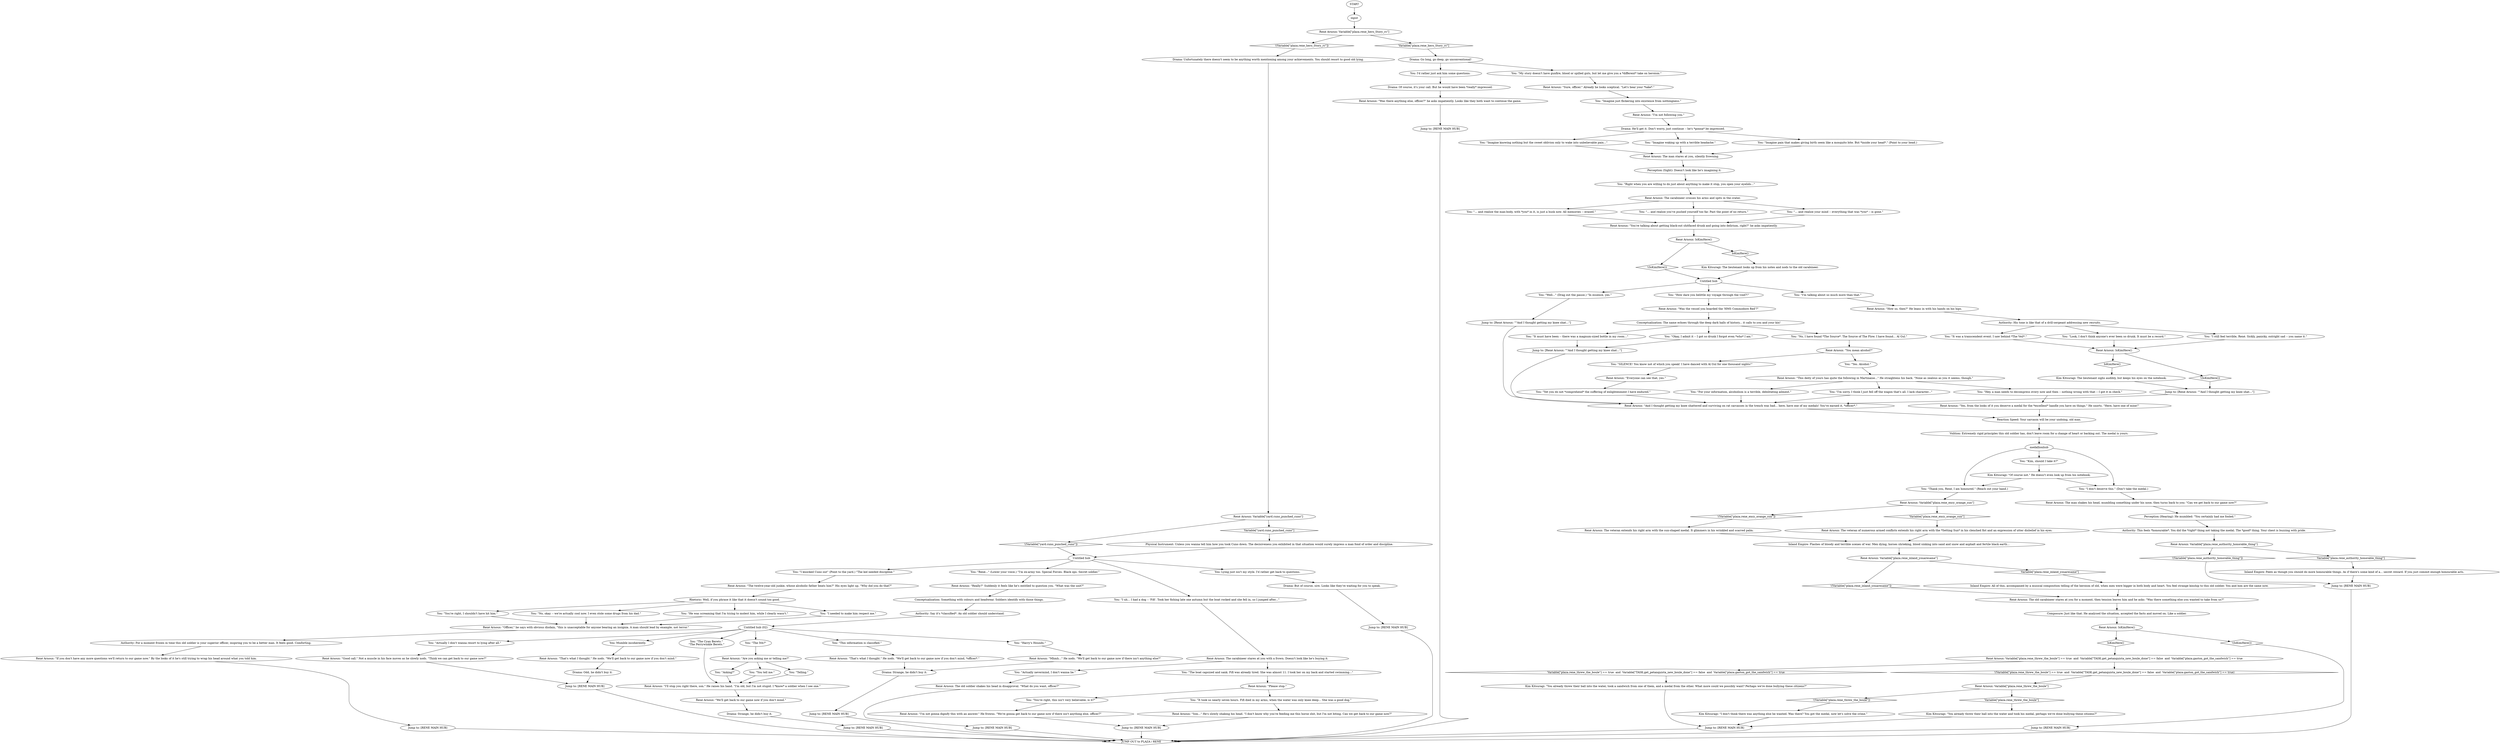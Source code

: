 # PLAZA / RENE WC HERO STORY
# Red check to impress René with a hero-story of your own.
# ==================================================
digraph G {
	  0 [label="START"];
	  1 [label="input"];
	  2 [label="Inland Empire: All of this, accompanied by a musical composition telling of the heroism of old, when men were bigger in both body and heart. You feel strange kinship to this old soldier. You and him are the same now."];
	  3 [label="Perception (Hearing): He mumbled: \"You certainly had me fooled.\""];
	  4 [label="Jump to: [RENE MAIN HUB]"];
	  5 [label="You: \"Telling.\""];
	  6 [label="Kim Kitsuragi: \"Of course not.\" He doesn't even look up from his notebook."];
	  7 [label="René Arnoux: \"How so, then?\" He leans in with his hands on his hips."];
	  8 [label="René Arnoux: The carabineer stares at you with a frown. Doesn't look like he's buying it."];
	  9 [label="medallionhub"];
	  10 [label="Untitled hub"];
	  11 [label="Jump to: [RENE MAIN HUB]"];
	  12 [label="You: \"He was screaming that I'm trying to molest him, while I clearly wasn't.\""];
	  13 [label="Jump to: [RENE MAIN HUB]"];
	  14 [label="You: \"It took us nearly seven hours. Fifi died in my arms, when the water was only knee deep... She was a good dog.\""];
	  15 [label="You: \"The Cyan Berets.\"\n\"The Perrywinkle Berets.\""];
	  16 [label="René Arnoux: \"That's what I thought.\" He nods. \"We'll get back to our game now if you don't mind.\""];
	  17 [label="Drama: But of course, sire. Looks like they're waiting for you to speak."];
	  18 [label="Inland Empire: Flashes of bloody and terrible scenes of war. Men dying, horses shrieking, blood sinking into sand and snow and asphalt and fertile black earth..."];
	  19 [label="You: \"Imagine just flickering into existence from nothingness.\""];
	  20 [label="René Arnoux: \"Sure, officer.\" Already he looks sceptical. \"Let's hear your *take*.\""];
	  21 [label="René Arnoux: Variable[\"plaza.rene_authority_honorable_thing\"]"];
	  22 [label="Variable[\"plaza.rene_authority_honorable_thing\"]", shape=diamond];
	  23 [label="!(Variable[\"plaza.rene_authority_honorable_thing\"])", shape=diamond];
	  24 [label="René Arnoux: The old soldier shakes his head in disapproval. \"What do you want, officer?\""];
	  25 [label="René Arnoux: The man shakes his head, mumbling something under his nose, then turns back to you: \"Can we get back to our game now?\""];
	  26 [label="You: \"Well...\" (Drag out the pause.) \"In essence, yes.\""];
	  27 [label="You: \"For your information, alcoholism is a terrible, debilitating ailment.\""];
	  28 [label="René Arnoux: Variable[\"plaza.rene_threw_the_boule\"]"];
	  29 [label="Variable[\"plaza.rene_threw_the_boule\"]", shape=diamond];
	  30 [label="!(Variable[\"plaza.rene_threw_the_boule\"])", shape=diamond];
	  31 [label="Drama: Unfortunately there doesn't seem to be anything worth mentioning among your achievements. You should resort to good old lying."];
	  32 [label="René Arnoux: IsKimHere()"];
	  33 [label="IsKimHere()", shape=diamond];
	  34 [label="!(IsKimHere())", shape=diamond];
	  35 [label="You: \"You're right, this isn't very believable, is it?\""];
	  36 [label="You: \"This information is classified.\""];
	  37 [label="You: \"Harry's Hounds.\""];
	  38 [label="Untitled hub (02)"];
	  39 [label="René Arnoux: \"Good call.\" Not a muscle in his face moves as he slowly nods. \"Think we can get back to our game now?\""];
	  40 [label="Physical Instrument: Unless you wanna tell him how you took Cuno down. The decisiveness you exhibited in that situation would surely impress a man fond of order and discipline."];
	  41 [label="René Arnoux: \"And I thought getting my knee shattered and surviving on rat carcasses in the trench was bad... here, have one of my medals! You've earned it, *officer*.\""];
	  42 [label="Jump to: [RENE MAIN HUB]"];
	  43 [label="René Arnoux: \"You mean alcohol?\""];
	  44 [label="Jump to: [RENE MAIN HUB]"];
	  45 [label="Drama: Strange, he didn't buy it."];
	  46 [label="You: \"Imagine pain that makes giving birth seem like a mosquito bite. But *inside your head*.\" (Point to your head.)"];
	  47 [label="You: \"No, I have found *The Source*. The Source of The Flow. I have found... Al Gul.\""];
	  48 [label="René Arnoux: Variable[\"plaza.rene_inland_youaresame\"]"];
	  49 [label="Variable[\"plaza.rene_inland_youaresame\"]", shape=diamond];
	  50 [label="!(Variable[\"plaza.rene_inland_youaresame\"])", shape=diamond];
	  51 [label="Kim Kitsuragi: The lieutenant sighs audibly, but keeps his eyes on the notebook."];
	  52 [label="You: \"Actually I don't wanna resort to lying after all.\""];
	  53 [label="René Arnoux: \"We'll get back to our game now if you don't mind.\""];
	  54 [label="You: \"Kim, should I take it?\""];
	  55 [label="You: \"How dare you belittle my voyage through the void?!\""];
	  56 [label="Kim Kitsuragi: \"You already threw their ball into the water, took a sandwich from one of them, and a medal from the other. What more could we possibly want? Perhaps we're done bullying these citizens?\""];
	  57 [label="You: \"Imagine knowing nothing but the sweet oblivion only to wake into unbelievable pain...\""];
	  58 [label="Authority: His tone is like that of a drill-sergeant addressing new recruits."];
	  59 [label="René Arnoux: \"Officer,\" he says with obvious disdain, \"this is unacceptable for anyone bearing an insignia. A man should lead by example, not terror.\""];
	  60 [label="Rhetoric: Well, if you phrase it like that it doesn't sound too good."];
	  61 [label="You: \"René...\" (Lower your voice.) \"I'm ex-army too. Special Forces. Black ops. Secret soldier.\""];
	  62 [label="René Arnoux: \"Mhmh...\" He nods. \"We'll get back to our game now if there isn't anything else?\""];
	  63 [label="René Arnoux: Variable[\"plaza.rene_threw_the_boule\"] == true  and  Variable[\"TASK.get_petanquista_new_boule_done\"] == false  and  Variable[\"plaza.gaston_got_the_sandwich\"] == true"];
	  64 [label="Variable[\"plaza.rene_threw_the_boule\"] == true  and  Variable[\"TASK.get_petanquista_new_boule_done\"] == false  and  Variable[\"plaza.gaston_got_the_sandwich\"] == true", shape=diamond];
	  65 [label="!(Variable[\"plaza.rene_threw_the_boule\"] == true  and  Variable[\"TASK.get_petanquista_new_boule_done\"] == false  and  Variable[\"plaza.gaston_got_the_sandwich\"] == true)", shape=diamond];
	  66 [label="You: \"The boat capsized and sank. Fifi was already tired. She was almost 11. I took her on my back and started swimming...\""];
	  67 [label="Drama: Go long, go deep, go unconventional!"];
	  68 [label="You: \"SILENCE! You know not of which you speak! I have danced with Al Gul for one thousand nights!\""];
	  69 [label="Authority: This feels *honourable*. You did the *right* thing not taking the medal. The *good* thing. Your chest is buzzing with pride."];
	  70 [label="You: \"Imagine waking up with a terrible headache.\""];
	  71 [label="René Arnoux: \"Son...\" He's slowly shaking his head. \"I don't know why you're feeding me this horse shit, but I'm not biting. Can we get back to our game now?\""];
	  72 [label="René Arnoux: \"Are you asking me or telling me?\""];
	  73 [label="You: I'd rather just ask him some questions."];
	  74 [label="Drama: Of course, it's your call. But he would have been *really* impressed."];
	  75 [label="You: \"Look, I don't think anyone's ever been so drunk. It must be a record.\""];
	  76 [label="René Arnoux: Variable[\"plaza.rene_ency_orange_sun\"]"];
	  77 [label="Variable[\"plaza.rene_ency_orange_sun\"]", shape=diamond];
	  78 [label="!(Variable[\"plaza.rene_ency_orange_sun\"])", shape=diamond];
	  79 [label="Conceptualization: The name echoes through the deep dark halls of history... it calls to you and your kin!"];
	  80 [label="You: \"Yes. Alcohol.\""];
	  81 [label="Inland Empire: Feels as though you should do more honourable things. As if there's some kind of a... secret reward. If you just commit enough honourable acts."];
	  82 [label="Drama: He'll get it. Don't worry, just continue -- he's *gonna* be impressed."];
	  83 [label="You: \"... and realize your mind -- everything that was *you* -- is gone.\""];
	  84 [label="René Arnoux: IsKimHere()"];
	  85 [label="IsKimHere()", shape=diamond];
	  86 [label="!(IsKimHere())", shape=diamond];
	  87 [label="René Arnoux: \"The twelve-year-old junkie, whose alcoholic father beats him?\" His eyes light up. \"Why did you do that?\""];
	  88 [label="René Arnoux: \"If you don't have any more questions we'll return to our game now.\" By the looks of it he's still trying to wrap his head around what you told him."];
	  89 [label="René Arnoux: Variable[\"yard.cuno_punched_cuno\"]"];
	  90 [label="Variable[\"yard.cuno_punched_cuno\"]", shape=diamond];
	  91 [label="!(Variable[\"yard.cuno_punched_cuno\"])", shape=diamond];
	  92 [label="Jump to: [RENE MAIN HUB]"];
	  93 [label="You: \"I uh... I had a dog -- 'Fifi'. Took her fishing late one autumn but the boat rocked and she fell in, so I jumped after...\""];
	  95 [label="René Arnoux: Variable[\"plaza.rene_hero_Story_rc\"]"];
	  96 [label="Variable[\"plaza.rene_hero_Story_rc\"]", shape=diamond];
	  97 [label="!(Variable[\"plaza.rene_hero_Story_rc\"])", shape=diamond];
	  98 [label="You: \"... and realize the man-body, with *you* in it, is just a husk now. All memories -- erased.\""];
	  99 [label="You: \"... and realize you've pushed yourself too far. Past the point of no return.\""];
	  100 [label="You: \"I needed to make him respect me.\""];
	  101 [label="René Arnoux: \"I'll stop you right there, son.\" He raises his hand. \"I'm old, but I'm not stupid. I *know* a soldier when I see one.\""];
	  102 [label="René Arnoux: IsKimHere()"];
	  103 [label="IsKimHere()", shape=diamond];
	  104 [label="!(IsKimHere())", shape=diamond];
	  105 [label="René Arnoux: \"Was the vessel you boarded the 'HMS Commodore Red'?\""];
	  106 [label="Kim Kitsuragi: \"I don't think there was anything else he wanted. Was there? You got the medal, now let's solve the crime.\""];
	  107 [label="You: \"I still feel terrible, René. Sickly, panicky, outright sad -- you name it.\""];
	  108 [label="You: Mumble incoherently."];
	  109 [label="Jump to: [RENE MAIN HUB]"];
	  110 [label="You: \"I'm talking about so much more than that.\""];
	  111 [label="Jump to: [René Arnoux: \"\"And I thought getting my knee shat...\"]"];
	  112 [label="Reaction Speed: Your sarcasm will be your undoing, old man."];
	  113 [label="René Arnoux: \"That's what I thought.\" He nods. \"We'll get back to our game now if you don't mind, *officer*.\""];
	  114 [label="Composure: Just like that. He analysed the situation, accepted the facts and moved on. Like a soldier."];
	  115 [label="Jump to: [René Arnoux: \"\"And I thought getting my knee shat...\"]"];
	  116 [label="Kim Kitsuragi: \"You already threw their ball into the water and took his medal, perhaps we're done bullying these citizens?\""];
	  117 [label="You: \"I'm sorry, I think I just fell off the wagon that's all. I lack character...\""];
	  118 [label="René Arnoux: \"This deity of yours has quite the following in Martinaise...\" He straightens his back. \"None as zealous as you it seems, though.\""];
	  119 [label="You: \"You're right, I shouldn't have hit him.\""];
	  120 [label="You: \"The 5th?\""];
	  121 [label="Authority: Say it's *classified*. An old soldier should understand."];
	  122 [label="René Arnoux: \"Everyone can see that, yes.\""];
	  123 [label="You: \"Actually nevermind, I don't wanna lie.\""];
	  124 [label="René Arnoux: The old carabineer stares at you for a moment, then tension leaves him and he asks: \"Was there something else you wanted to take from us?\""];
	  125 [label="René Arnoux: \"I'm not following you.\""];
	  126 [label="You: \"It was a transcendent event. I saw behind *The Veil*.\""];
	  127 [label="You: \"It must have been -- there was a magnum-sized bottle in my room...\""];
	  128 [label="You: \"Yet you do not *comprehend* the suffering of enlightenment I have endured.\""];
	  129 [label="René Arnoux: \"You're talking about getting black-out shitfaced drunk and going into delirium, right?\" he asks impatiently."];
	  130 [label="You: \"Hey, a man needs to decompress every now and then -- nothing wrong with that -- I got it in check.\""];
	  131 [label="René Arnoux: \"Yes, from the looks of it you deserve a medal for the *excellent* handle you have on things.\" He snorts. \"Here, have one of mine!\""];
	  132 [label="Jump to: [René Arnoux: \"\"And I thought getting my knee shat...\"]"];
	  133 [label="Kim Kitsuragi: The lieutenant looks up from his notes and nods to the old carabineer."];
	  134 [label="Drama: Strange, he didn't buy it."];
	  135 [label="Drama: Odd, he didn't buy it."];
	  136 [label="Jump to: [RENE MAIN HUB]"];
	  137 [label="You: \"I don't deserve this.\" (Don't take the medal.)"];
	  138 [label="René Arnoux: The veteran extends his right arm with the sun-shaped medal. It glimmers in his wrinkled and scarred palm."];
	  139 [label="René Arnoux: The veteran of numerous armed conflicts extends his right arm with the *Setting Sun* in his clenched fist and an expression of utter disbelief in his eyes."];
	  140 [label="Jump to: [RENE MAIN HUB]"];
	  141 [label="Perception (Sight): Doesn't look like he's imagining it."];
	  142 [label="Authority: For a moment frozen in time this old soldier is your superior officer, inspiring you to be a better man. It feels good. Comforting."];
	  143 [label="René Arnoux: \"Really?\" Suddenly it feels like he's entitled to question you. \"What was the unit?\""];
	  144 [label="You: \"Asking?\""];
	  145 [label="You: \"You tell me.\""];
	  146 [label="You: \"Right when you are willing to do just about anything to make it stop, you open your eyelids...\""];
	  147 [label="You: \"I knocked Cuno out\" (Point to the yard.) \"The kid needed discipline.\""];
	  148 [label="René Arnoux: \"I'm not gonna dignify this with an answer.\" He frowns. \"We're gonna get back to our game now if there isn't anything else, officer?\""];
	  149 [label="Conceptualization: Something with colours and headwear. Soldiers identify with those things."];
	  150 [label="You: \"Thank you, René, I am honoured.\" (Reach out your hand.)"];
	  151 [label="René Arnoux: The carabineer crosses his arms and spits in the crater."];
	  152 [label="You: \"No, okay -- we're actually cool now. I even stole some drugs from his dad.\""];
	  153 [label="Untitled hub"];
	  154 [label="Jump to: [RENE MAIN HUB]"];
	  155 [label="René Arnoux: The man stares at you, silently frowning."];
	  156 [label="You: \"My story doesn't have gunfire, blood or spilled guts, but let me give you a *different* take on heroism.\""];
	  157 [label="You: \"Okay, I admit it -- I got so drunk I forgot even *who* I am.\""];
	  158 [label="Volition: Extremely rigid principles this old soldier has, don't leave room for a change of heart or backing out. The medal is yours."];
	  159 [label="René Arnoux: \"Please stop.\""];
	  160 [label="Jump to: [RENE MAIN HUB]"];
	  161 [label="René Arnoux: \"Was there anything else, officer?\" he asks impatiently. Looks like they both want to continue the game."];
	  162 [label="You: Lying just isn't my style. I'd rather get back to questions."];
	  3830486 [label="JUMP OUT to PLAZA / RENE", shape=diamond];
	  0 -> 1
	  1 -> 95
	  2 -> 124
	  3 -> 69
	  4 -> 3830486
	  5 -> 101
	  6 -> 137
	  6 -> 150
	  7 -> 58
	  8 -> 66
	  8 -> 123
	  9 -> 137
	  9 -> 150
	  9 -> 54
	  10 -> 26
	  10 -> 110
	  10 -> 55
	  11 -> 3830486
	  12 -> 59
	  13 -> 3830486
	  14 -> 71
	  15 -> 101
	  16 -> 135
	  17 -> 136
	  18 -> 48
	  19 -> 125
	  20 -> 19
	  21 -> 22
	  21 -> 23
	  22 -> 81
	  23 -> 11
	  24 -> 4
	  25 -> 3
	  26 -> 132
	  27 -> 41
	  28 -> 29
	  28 -> 30
	  29 -> 116
	  30 -> 106
	  31 -> 89
	  32 -> 33
	  32 -> 34
	  33 -> 133
	  34 -> 10
	  35 -> 148
	  36 -> 113
	  37 -> 62
	  38 -> 36
	  38 -> 37
	  38 -> 108
	  38 -> 15
	  38 -> 52
	  38 -> 120
	  39 -> 44
	  40 -> 153
	  41 -> 112
	  42 -> 3830486
	  43 -> 80
	  43 -> 68
	  44 -> 3830486
	  45 -> 92
	  46 -> 155
	  47 -> 43
	  48 -> 49
	  48 -> 50
	  49 -> 2
	  50 -> 124
	  51 -> 115
	  52 -> 39
	  53 -> 45
	  54 -> 6
	  55 -> 105
	  56 -> 42
	  57 -> 155
	  58 -> 107
	  58 -> 75
	  58 -> 126
	  59 -> 142
	  60 -> 152
	  60 -> 100
	  60 -> 12
	  60 -> 119
	  61 -> 143
	  62 -> 134
	  63 -> 64
	  63 -> 65
	  64 -> 56
	  65 -> 28
	  66 -> 159
	  67 -> 73
	  67 -> 156
	  68 -> 122
	  69 -> 21
	  70 -> 155
	  71 -> 154
	  72 -> 144
	  72 -> 145
	  72 -> 5
	  73 -> 74
	  74 -> 161
	  75 -> 84
	  76 -> 77
	  76 -> 78
	  77 -> 139
	  78 -> 138
	  79 -> 47
	  79 -> 157
	  79 -> 127
	  80 -> 118
	  81 -> 11
	  82 -> 57
	  82 -> 46
	  82 -> 70
	  83 -> 129
	  84 -> 85
	  84 -> 86
	  85 -> 51
	  86 -> 115
	  87 -> 60
	  88 -> 13
	  89 -> 90
	  89 -> 91
	  90 -> 40
	  91 -> 153
	  92 -> 3830486
	  93 -> 8
	  95 -> 96
	  95 -> 97
	  96 -> 67
	  97 -> 31
	  98 -> 129
	  99 -> 129
	  100 -> 59
	  101 -> 53
	  102 -> 104
	  102 -> 103
	  103 -> 63
	  104 -> 140
	  105 -> 79
	  106 -> 42
	  107 -> 84
	  108 -> 16
	  109 -> 3830486
	  110 -> 7
	  111 -> 41
	  112 -> 158
	  113 -> 134
	  114 -> 102
	  115 -> 41
	  116 -> 42
	  117 -> 41
	  118 -> 130
	  118 -> 27
	  118 -> 117
	  119 -> 59
	  120 -> 72
	  121 -> 38
	  122 -> 128
	  123 -> 24
	  124 -> 114
	  125 -> 82
	  126 -> 84
	  127 -> 111
	  128 -> 41
	  129 -> 32
	  130 -> 131
	  131 -> 112
	  132 -> 41
	  133 -> 10
	  134 -> 160
	  135 -> 44
	  136 -> 3830486
	  137 -> 25
	  138 -> 18
	  139 -> 18
	  140 -> 3830486
	  141 -> 146
	  142 -> 88
	  143 -> 149
	  144 -> 101
	  145 -> 101
	  146 -> 151
	  147 -> 87
	  148 -> 154
	  149 -> 121
	  150 -> 76
	  151 -> 99
	  151 -> 98
	  151 -> 83
	  152 -> 59
	  153 -> 61
	  153 -> 162
	  153 -> 147
	  153 -> 93
	  154 -> 3830486
	  155 -> 141
	  156 -> 20
	  157 -> 111
	  158 -> 9
	  159 -> 35
	  159 -> 14
	  160 -> 3830486
	  161 -> 109
	  162 -> 17
}

